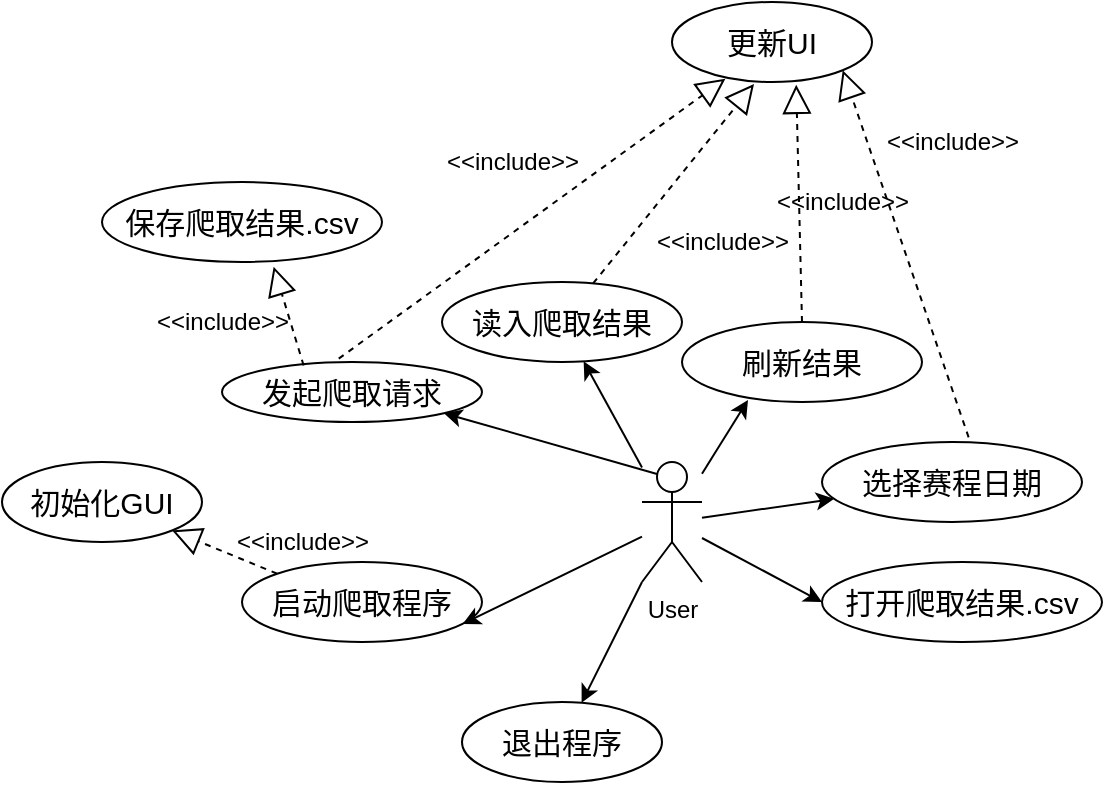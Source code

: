 <mxfile>
    <diagram id="Vu8nuFU0wxDP1JFz1FiT" name="第 1 页">
        <mxGraphModel dx="1667" dy="495" grid="1" gridSize="10" guides="1" tooltips="1" connect="1" arrows="1" fold="1" page="1" pageScale="1" pageWidth="827" pageHeight="1169" math="0" shadow="0">
            <root>
                <mxCell id="0"/>
                <mxCell id="1" parent="0"/>
                <mxCell id="11" value="" style="edgeStyle=none;html=1;fontSize=15;" parent="1" source="2" target="6" edge="1">
                    <mxGeometry relative="1" as="geometry"/>
                </mxCell>
                <mxCell id="12" value="" style="edgeStyle=none;html=1;fontSize=15;" parent="1" source="2" target="7" edge="1">
                    <mxGeometry relative="1" as="geometry"/>
                </mxCell>
                <mxCell id="2" value="User" style="shape=umlActor;verticalLabelPosition=bottom;verticalAlign=top;html=1;outlineConnect=0;" parent="1" vertex="1">
                    <mxGeometry x="30" y="340" width="30" height="60" as="geometry"/>
                </mxCell>
                <mxCell id="3" value="&lt;font style=&quot;font-size: 15px&quot;&gt;刷新结果&lt;/font&gt;" style="ellipse;whiteSpace=wrap;html=1;" parent="1" vertex="1">
                    <mxGeometry x="50" y="270" width="120" height="40" as="geometry"/>
                </mxCell>
                <mxCell id="4" value="&lt;font style=&quot;font-size: 15px&quot;&gt;启动爬取程序&lt;/font&gt;" style="ellipse;whiteSpace=wrap;html=1;" parent="1" vertex="1">
                    <mxGeometry x="-170" y="390" width="120" height="40" as="geometry"/>
                </mxCell>
                <mxCell id="5" value="&lt;font style=&quot;font-size: 15px&quot;&gt;打开爬取结果.csv&lt;/font&gt;" style="ellipse;whiteSpace=wrap;html=1;" parent="1" vertex="1">
                    <mxGeometry x="120" y="390" width="140" height="40" as="geometry"/>
                </mxCell>
                <mxCell id="6" value="&lt;font style=&quot;font-size: 15px&quot;&gt;退出程序&lt;/font&gt;" style="ellipse;whiteSpace=wrap;html=1;" parent="1" vertex="1">
                    <mxGeometry x="-60" y="460" width="100" height="40" as="geometry"/>
                </mxCell>
                <mxCell id="7" value="选择赛程日期" style="ellipse;whiteSpace=wrap;html=1;fontSize=15;" parent="1" vertex="1">
                    <mxGeometry x="120" y="330" width="130" height="40" as="geometry"/>
                </mxCell>
                <mxCell id="13" value="" style="endArrow=classic;html=1;fontSize=15;entryX=0;entryY=0.5;entryDx=0;entryDy=0;" parent="1" source="2" target="5" edge="1">
                    <mxGeometry width="50" height="50" relative="1" as="geometry">
                        <mxPoint x="240" y="440" as="sourcePoint"/>
                        <mxPoint x="290" y="390" as="targetPoint"/>
                    </mxGeometry>
                </mxCell>
                <mxCell id="14" value="" style="endArrow=classic;html=1;fontSize=15;entryX=0.275;entryY=0.975;entryDx=0;entryDy=0;entryPerimeter=0;" parent="1" source="2" target="3" edge="1">
                    <mxGeometry width="50" height="50" relative="1" as="geometry">
                        <mxPoint x="240" y="440" as="sourcePoint"/>
                        <mxPoint x="290" y="390" as="targetPoint"/>
                    </mxGeometry>
                </mxCell>
                <mxCell id="15" value="" style="endArrow=classic;html=1;fontSize=15;entryX=0.919;entryY=0.775;entryDx=0;entryDy=0;entryPerimeter=0;" parent="1" source="2" target="4" edge="1">
                    <mxGeometry width="50" height="50" relative="1" as="geometry">
                        <mxPoint x="240" y="340" as="sourcePoint"/>
                        <mxPoint x="290" y="290" as="targetPoint"/>
                    </mxGeometry>
                </mxCell>
                <mxCell id="16" value="读入爬取结果" style="ellipse;whiteSpace=wrap;html=1;fontSize=15;" parent="1" vertex="1">
                    <mxGeometry x="-70" y="250" width="120" height="40" as="geometry"/>
                </mxCell>
                <mxCell id="18" value="" style="endArrow=classic;html=1;fontSize=15;" parent="1" target="16" edge="1" source="2">
                    <mxGeometry width="50" height="50" relative="1" as="geometry">
                        <mxPoint x="90" y="330" as="sourcePoint"/>
                        <mxPoint x="290" y="290" as="targetPoint"/>
                    </mxGeometry>
                </mxCell>
                <mxCell id="19" value="&lt;font style=&quot;font-size: 15px&quot;&gt;更新UI&lt;/font&gt;" style="ellipse;whiteSpace=wrap;html=1;" vertex="1" parent="1">
                    <mxGeometry x="45" y="110" width="100" height="40" as="geometry"/>
                </mxCell>
                <mxCell id="20" value="" style="endArrow=block;dashed=1;endFill=0;endSize=12;html=1;entryX=0.267;entryY=0.958;entryDx=0;entryDy=0;exitX=0.449;exitY=-0.056;exitDx=0;exitDy=0;exitPerimeter=0;entryPerimeter=0;" edge="1" parent="1" source="25" target="19">
                    <mxGeometry width="160" relative="1" as="geometry">
                        <mxPoint x="-20" y="260" as="sourcePoint"/>
                        <mxPoint x="140" y="260" as="targetPoint"/>
                    </mxGeometry>
                </mxCell>
                <mxCell id="21" value="&lt;font style=&quot;font-size: 15px&quot;&gt;初始化GUI&lt;/font&gt;" style="ellipse;whiteSpace=wrap;html=1;" vertex="1" parent="1">
                    <mxGeometry x="-290" y="340" width="100" height="40" as="geometry"/>
                </mxCell>
                <mxCell id="23" value="" style="endArrow=block;dashed=1;endFill=0;endSize=12;html=1;exitX=0;exitY=0;exitDx=0;exitDy=0;" edge="1" parent="1" source="4" target="21">
                    <mxGeometry width="160" relative="1" as="geometry">
                        <mxPoint x="-140" y="260" as="sourcePoint"/>
                        <mxPoint x="20" y="260" as="targetPoint"/>
                    </mxGeometry>
                </mxCell>
                <mxCell id="24" value="&amp;lt;&amp;lt;include&amp;gt;&amp;gt;" style="text;html=1;align=center;verticalAlign=middle;resizable=0;points=[];autosize=1;strokeColor=none;fillColor=none;" vertex="1" parent="1">
                    <mxGeometry x="-180" y="370" width="80" height="20" as="geometry"/>
                </mxCell>
                <mxCell id="25" value="发起爬取请求" style="ellipse;whiteSpace=wrap;html=1;fontSize=15;" vertex="1" parent="1">
                    <mxGeometry x="-180" y="290" width="130" height="30" as="geometry"/>
                </mxCell>
                <mxCell id="27" value="" style="endArrow=classic;html=1;fontSize=15;entryX=1;entryY=1;entryDx=0;entryDy=0;exitX=0.25;exitY=0.1;exitDx=0;exitDy=0;exitPerimeter=0;" edge="1" parent="1" source="2" target="25">
                    <mxGeometry width="50" height="50" relative="1" as="geometry">
                        <mxPoint x="58" y="350" as="sourcePoint"/>
                        <mxPoint x="68.001" y="249.989" as="targetPoint"/>
                    </mxGeometry>
                </mxCell>
                <mxCell id="28" value="" style="endArrow=block;dashed=1;endFill=0;endSize=12;html=1;entryX=0.41;entryY=1.025;entryDx=0;entryDy=0;entryPerimeter=0;" edge="1" parent="1" source="16" target="19">
                    <mxGeometry width="160" relative="1" as="geometry">
                        <mxPoint x="-21.63" y="268.32" as="sourcePoint"/>
                        <mxPoint y="160" as="targetPoint"/>
                    </mxGeometry>
                </mxCell>
                <mxCell id="29" value="&amp;lt;&amp;lt;include&amp;gt;&amp;gt;" style="text;html=1;align=center;verticalAlign=middle;resizable=0;points=[];autosize=1;strokeColor=none;fillColor=none;" vertex="1" parent="1">
                    <mxGeometry x="90" y="200" width="80" height="20" as="geometry"/>
                </mxCell>
                <mxCell id="30" value="&amp;lt;&amp;lt;include&amp;gt;&amp;gt;" style="text;html=1;align=center;verticalAlign=middle;resizable=0;points=[];autosize=1;strokeColor=none;fillColor=none;" vertex="1" parent="1">
                    <mxGeometry x="-75" y="180" width="80" height="20" as="geometry"/>
                </mxCell>
                <mxCell id="31" value="" style="endArrow=block;dashed=1;endFill=0;endSize=12;html=1;entryX=1;entryY=1;entryDx=0;entryDy=0;exitX=0.564;exitY=-0.058;exitDx=0;exitDy=0;exitPerimeter=0;" edge="1" parent="1" source="7" target="19">
                    <mxGeometry width="160" relative="1" as="geometry">
                        <mxPoint x="-21.63" y="268.32" as="sourcePoint"/>
                        <mxPoint x="86.7" y="148.32" as="targetPoint"/>
                    </mxGeometry>
                </mxCell>
                <mxCell id="32" value="&amp;lt;&amp;lt;include&amp;gt;&amp;gt;" style="text;html=1;align=center;verticalAlign=middle;resizable=0;points=[];autosize=1;strokeColor=none;fillColor=none;" vertex="1" parent="1">
                    <mxGeometry x="145" y="170" width="80" height="20" as="geometry"/>
                </mxCell>
                <mxCell id="33" value="" style="endArrow=block;dashed=1;endFill=0;endSize=12;html=1;entryX=0.621;entryY=1.035;entryDx=0;entryDy=0;exitX=0.5;exitY=0;exitDx=0;exitDy=0;entryPerimeter=0;" edge="1" parent="1" source="3" target="19">
                    <mxGeometry width="160" relative="1" as="geometry">
                        <mxPoint x="228.32" y="287.68" as="sourcePoint"/>
                        <mxPoint x="145.355" y="144.142" as="targetPoint"/>
                    </mxGeometry>
                </mxCell>
                <mxCell id="34" value="&amp;lt;&amp;lt;include&amp;gt;&amp;gt;" style="text;html=1;align=center;verticalAlign=middle;resizable=0;points=[];autosize=1;strokeColor=none;fillColor=none;" vertex="1" parent="1">
                    <mxGeometry x="30" y="220" width="80" height="20" as="geometry"/>
                </mxCell>
                <mxCell id="43" value="&lt;font style=&quot;font-size: 15px&quot;&gt;保存爬取结果.csv&lt;/font&gt;" style="ellipse;whiteSpace=wrap;html=1;" vertex="1" parent="1">
                    <mxGeometry x="-240" y="200" width="140" height="40" as="geometry"/>
                </mxCell>
                <mxCell id="44" value="&amp;lt;&amp;lt;include&amp;gt;&amp;gt;" style="text;html=1;align=center;verticalAlign=middle;resizable=0;points=[];autosize=1;strokeColor=none;fillColor=none;" vertex="1" parent="1">
                    <mxGeometry x="-220" y="260" width="80" height="20" as="geometry"/>
                </mxCell>
                <mxCell id="45" value="" style="endArrow=block;dashed=1;endFill=0;endSize=12;html=1;entryX=0.613;entryY=1.059;entryDx=0;entryDy=0;exitX=0.314;exitY=0.059;exitDx=0;exitDy=0;exitPerimeter=0;entryPerimeter=0;" edge="1" parent="1" source="25" target="43">
                    <mxGeometry width="160" relative="1" as="geometry">
                        <mxPoint x="-111.63" y="298.32" as="sourcePoint"/>
                        <mxPoint x="81.7" y="158.32" as="targetPoint"/>
                    </mxGeometry>
                </mxCell>
            </root>
        </mxGraphModel>
    </diagram>
</mxfile>